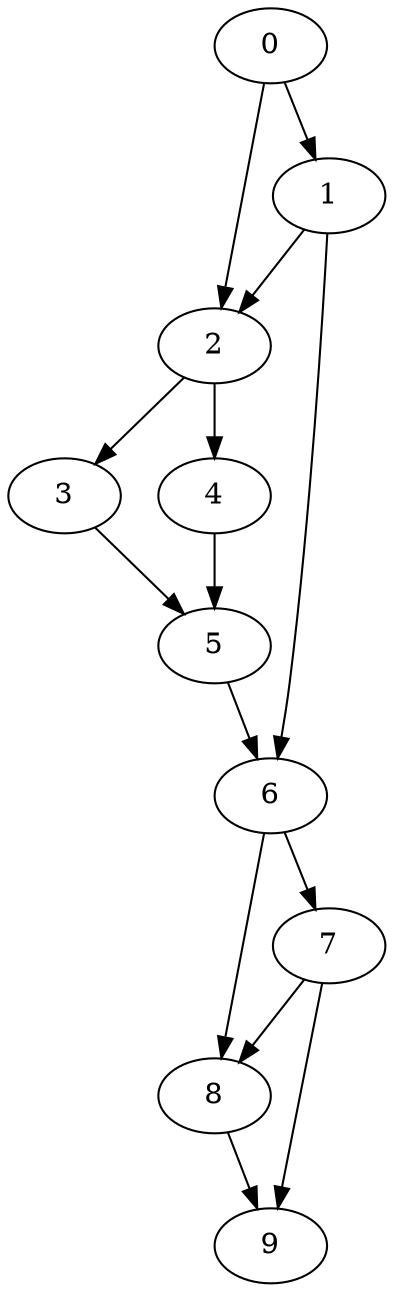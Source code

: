 digraph {
	0
	1
	2
	3
	4
	5
	6
	7
	8
	9
	3 -> 5
	4 -> 5
	6 -> 7
	7 -> 8
	6 -> 8
	0 -> 1
	0 -> 2
	1 -> 2
	2 -> 3
	2 -> 4
	1 -> 6
	5 -> 6
	7 -> 9
	8 -> 9
}

